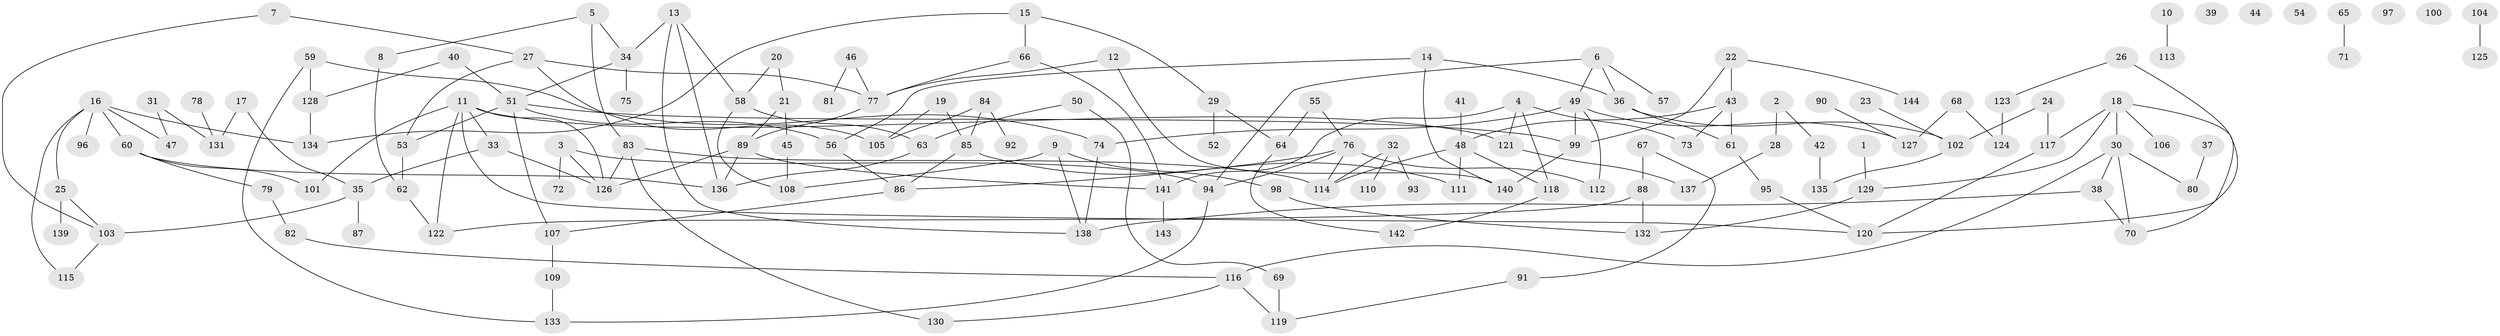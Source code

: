 // Generated by graph-tools (version 1.1) at 2025/33/03/09/25 02:33:39]
// undirected, 144 vertices, 187 edges
graph export_dot {
graph [start="1"]
  node [color=gray90,style=filled];
  1;
  2;
  3;
  4;
  5;
  6;
  7;
  8;
  9;
  10;
  11;
  12;
  13;
  14;
  15;
  16;
  17;
  18;
  19;
  20;
  21;
  22;
  23;
  24;
  25;
  26;
  27;
  28;
  29;
  30;
  31;
  32;
  33;
  34;
  35;
  36;
  37;
  38;
  39;
  40;
  41;
  42;
  43;
  44;
  45;
  46;
  47;
  48;
  49;
  50;
  51;
  52;
  53;
  54;
  55;
  56;
  57;
  58;
  59;
  60;
  61;
  62;
  63;
  64;
  65;
  66;
  67;
  68;
  69;
  70;
  71;
  72;
  73;
  74;
  75;
  76;
  77;
  78;
  79;
  80;
  81;
  82;
  83;
  84;
  85;
  86;
  87;
  88;
  89;
  90;
  91;
  92;
  93;
  94;
  95;
  96;
  97;
  98;
  99;
  100;
  101;
  102;
  103;
  104;
  105;
  106;
  107;
  108;
  109;
  110;
  111;
  112;
  113;
  114;
  115;
  116;
  117;
  118;
  119;
  120;
  121;
  122;
  123;
  124;
  125;
  126;
  127;
  128;
  129;
  130;
  131;
  132;
  133;
  134;
  135;
  136;
  137;
  138;
  139;
  140;
  141;
  142;
  143;
  144;
  1 -- 129;
  2 -- 28;
  2 -- 42;
  3 -- 72;
  3 -- 94;
  3 -- 126;
  4 -- 73;
  4 -- 118;
  4 -- 121;
  4 -- 141;
  5 -- 8;
  5 -- 34;
  5 -- 83;
  6 -- 36;
  6 -- 49;
  6 -- 57;
  6 -- 94;
  7 -- 27;
  7 -- 103;
  8 -- 62;
  9 -- 98;
  9 -- 108;
  9 -- 138;
  10 -- 113;
  11 -- 33;
  11 -- 101;
  11 -- 120;
  11 -- 121;
  11 -- 122;
  11 -- 126;
  12 -- 77;
  12 -- 140;
  13 -- 34;
  13 -- 58;
  13 -- 136;
  13 -- 138;
  14 -- 36;
  14 -- 56;
  14 -- 140;
  15 -- 29;
  15 -- 66;
  15 -- 134;
  16 -- 25;
  16 -- 47;
  16 -- 60;
  16 -- 96;
  16 -- 115;
  16 -- 134;
  17 -- 35;
  17 -- 131;
  18 -- 30;
  18 -- 70;
  18 -- 106;
  18 -- 117;
  18 -- 129;
  19 -- 85;
  19 -- 105;
  20 -- 21;
  20 -- 58;
  21 -- 45;
  21 -- 89;
  22 -- 43;
  22 -- 99;
  22 -- 144;
  23 -- 102;
  24 -- 102;
  24 -- 117;
  25 -- 103;
  25 -- 139;
  26 -- 120;
  26 -- 123;
  27 -- 53;
  27 -- 77;
  27 -- 105;
  28 -- 137;
  29 -- 52;
  29 -- 64;
  30 -- 38;
  30 -- 70;
  30 -- 80;
  30 -- 116;
  31 -- 47;
  31 -- 131;
  32 -- 93;
  32 -- 110;
  32 -- 114;
  33 -- 35;
  33 -- 126;
  34 -- 51;
  34 -- 75;
  35 -- 87;
  35 -- 103;
  36 -- 61;
  36 -- 102;
  37 -- 80;
  38 -- 70;
  38 -- 138;
  40 -- 51;
  40 -- 128;
  41 -- 48;
  42 -- 135;
  43 -- 48;
  43 -- 61;
  43 -- 73;
  45 -- 108;
  46 -- 77;
  46 -- 81;
  48 -- 111;
  48 -- 114;
  48 -- 118;
  49 -- 74;
  49 -- 99;
  49 -- 112;
  49 -- 127;
  50 -- 63;
  50 -- 69;
  51 -- 53;
  51 -- 56;
  51 -- 99;
  51 -- 107;
  53 -- 62;
  55 -- 64;
  55 -- 76;
  56 -- 86;
  58 -- 63;
  58 -- 108;
  59 -- 74;
  59 -- 128;
  59 -- 133;
  60 -- 79;
  60 -- 101;
  60 -- 136;
  61 -- 95;
  62 -- 122;
  63 -- 136;
  64 -- 142;
  65 -- 71;
  66 -- 77;
  66 -- 141;
  67 -- 88;
  67 -- 91;
  68 -- 124;
  68 -- 127;
  69 -- 119;
  74 -- 138;
  76 -- 86;
  76 -- 94;
  76 -- 112;
  76 -- 114;
  77 -- 89;
  78 -- 131;
  79 -- 82;
  82 -- 116;
  83 -- 114;
  83 -- 126;
  83 -- 130;
  84 -- 85;
  84 -- 92;
  84 -- 105;
  85 -- 86;
  85 -- 111;
  86 -- 107;
  88 -- 122;
  88 -- 132;
  89 -- 126;
  89 -- 136;
  89 -- 141;
  90 -- 127;
  91 -- 119;
  94 -- 133;
  95 -- 120;
  98 -- 132;
  99 -- 140;
  102 -- 135;
  103 -- 115;
  104 -- 125;
  107 -- 109;
  109 -- 133;
  116 -- 119;
  116 -- 130;
  117 -- 120;
  118 -- 142;
  121 -- 137;
  123 -- 124;
  128 -- 134;
  129 -- 132;
  141 -- 143;
}
